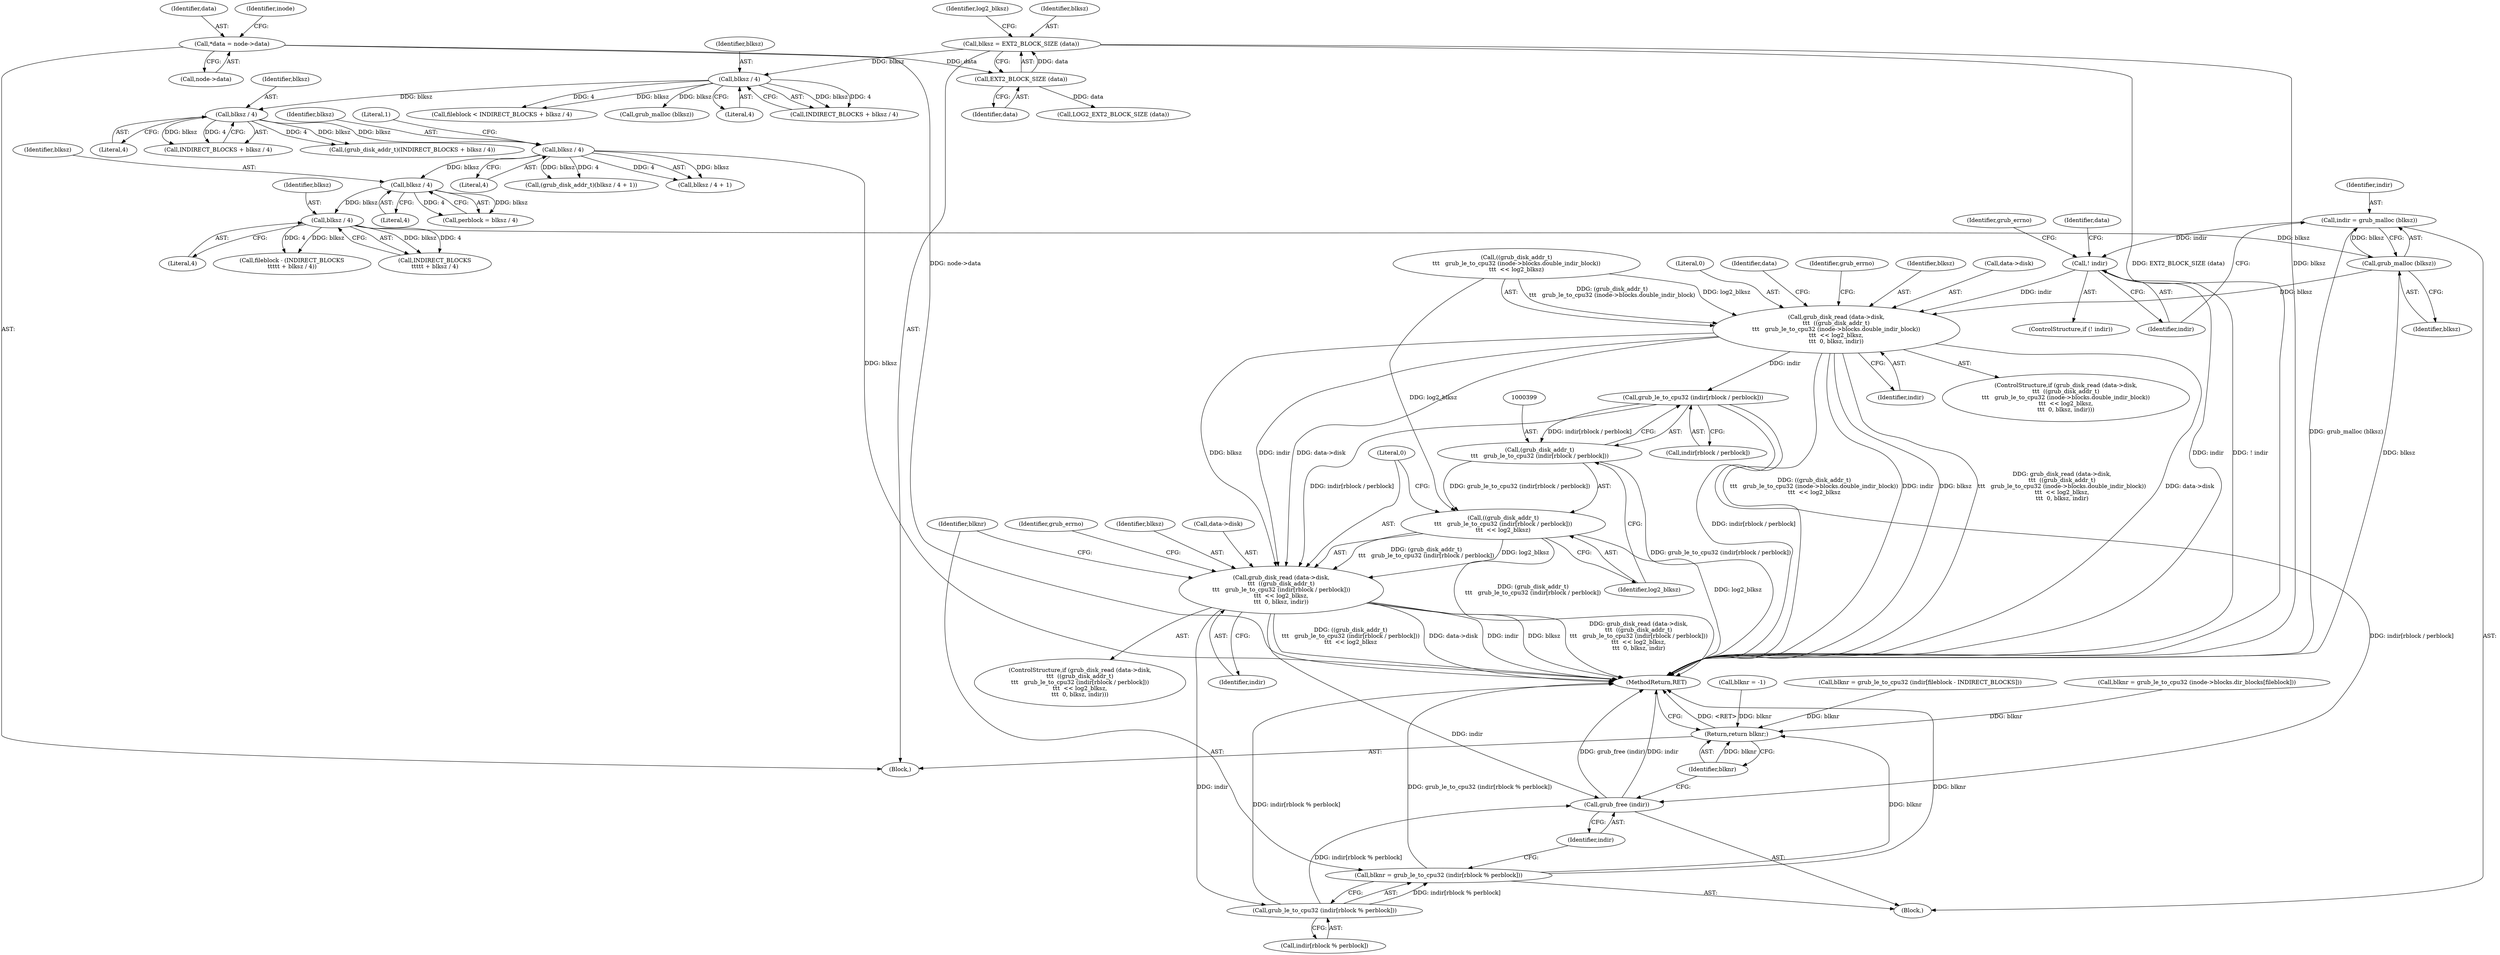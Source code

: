 digraph "0_radare2_796dd28aaa6b9fa76d99c42c4d5ff8b257cc2191_1@API" {
"1000363" [label="(Call,indir = grub_malloc (blksz))"];
"1000365" [label="(Call,grub_malloc (blksz))"];
"1000359" [label="(Call,blksz / 4)"];
"1000349" [label="(Call,blksz / 4)"];
"1000341" [label="(Call,blksz / 4)"];
"1000335" [label="(Call,blksz / 4)"];
"1000282" [label="(Call,blksz / 4)"];
"1000127" [label="(Call,blksz = EXT2_BLOCK_SIZE (data))"];
"1000129" [label="(Call,EXT2_BLOCK_SIZE (data))"];
"1000109" [label="(Call,*data = node->data)"];
"1000368" [label="(Call,! indir)"];
"1000373" [label="(Call,grub_disk_read (data->disk,\n\t\t\t  ((grub_disk_addr_t)\n\t\t\t   grub_le_to_cpu32 (inode->blocks.double_indir_block))\n\t\t\t  << log2_blksz,\n\t\t\t  0, blksz, indir))"];
"1000393" [label="(Call,grub_disk_read (data->disk,\n\t\t\t  ((grub_disk_addr_t)\n\t\t\t   grub_le_to_cpu32 (indir[rblock / perblock]))\n\t\t\t  << log2_blksz,\n\t\t\t  0, blksz, indir))"];
"1000414" [label="(Call,grub_le_to_cpu32 (indir[rblock % perblock]))"];
"1000412" [label="(Call,blknr = grub_le_to_cpu32 (indir[rblock % perblock]))"];
"1000427" [label="(Return,return blknr;)"];
"1000420" [label="(Call,grub_free (indir))"];
"1000400" [label="(Call,grub_le_to_cpu32 (indir[rblock / perblock]))"];
"1000398" [label="(Call,(grub_disk_addr_t)\n\t\t\t   grub_le_to_cpu32 (indir[rblock / perblock]))"];
"1000397" [label="(Call,((grub_disk_addr_t)\n\t\t\t   grub_le_to_cpu32 (indir[rblock / perblock]))\n\t\t\t  << log2_blksz)"];
"1000363" [label="(Call,indir = grub_malloc (blksz))"];
"1000282" [label="(Call,blksz / 4)"];
"1000133" [label="(Identifier,log2_blksz)"];
"1000393" [label="(Call,grub_disk_read (data->disk,\n\t\t\t  ((grub_disk_addr_t)\n\t\t\t   grub_le_to_cpu32 (indir[rblock / perblock]))\n\t\t\t  << log2_blksz,\n\t\t\t  0, blksz, indir))"];
"1000387" [label="(Literal,0)"];
"1000420" [label="(Call,grub_free (indir))"];
"1000110" [label="(Identifier,data)"];
"1000368" [label="(Call,! indir)"];
"1000344" [label="(Literal,1)"];
"1000341" [label="(Call,blksz / 4)"];
"1000129" [label="(Call,EXT2_BLOCK_SIZE (data))"];
"1000333" [label="(Call,INDIRECT_BLOCKS + blksz / 4)"];
"1000116" [label="(Identifier,inode)"];
"1000367" [label="(ControlStructure,if (! indir))"];
"1000109" [label="(Call,*data = node->data)"];
"1000397" [label="(Call,((grub_disk_addr_t)\n\t\t\t   grub_le_to_cpu32 (indir[rblock / perblock]))\n\t\t\t  << log2_blksz)"];
"1000128" [label="(Identifier,blksz)"];
"1000392" [label="(ControlStructure,if (grub_disk_read (data->disk,\n\t\t\t  ((grub_disk_addr_t)\n\t\t\t   grub_le_to_cpu32 (indir[rblock / perblock]))\n\t\t\t  << log2_blksz,\n\t\t\t  0, blksz, indir)))"];
"1000411" [label="(Identifier,grub_errno)"];
"1000415" [label="(Call,indir[rblock % perblock])"];
"1000342" [label="(Identifier,blksz)"];
"1000364" [label="(Identifier,indir)"];
"1000371" [label="(Identifier,grub_errno)"];
"1000408" [label="(Identifier,blksz)"];
"1000389" [label="(Identifier,indir)"];
"1000401" [label="(Call,indir[rblock / perblock])"];
"1000369" [label="(Identifier,indir)"];
"1000366" [label="(Identifier,blksz)"];
"1000278" [label="(Call,fileblock < INDIRECT_BLOCKS + blksz / 4)"];
"1000394" [label="(Call,data->disk)"];
"1000130" [label="(Identifier,data)"];
"1000127" [label="(Call,blksz = EXT2_BLOCK_SIZE (data))"];
"1000338" [label="(Call,(grub_disk_addr_t)(blksz / 4 + 1))"];
"1000412" [label="(Call,blknr = grub_le_to_cpu32 (indir[rblock % perblock]))"];
"1000340" [label="(Call,blksz / 4 + 1)"];
"1000283" [label="(Identifier,blksz)"];
"1000122" [label="(Call,blknr = -1)"];
"1000413" [label="(Identifier,blknr)"];
"1000409" [label="(Identifier,indir)"];
"1000355" [label="(Call,fileblock - (INDIRECT_BLOCKS\n\t\t\t\t\t + blksz / 4))"];
"1000365" [label="(Call,grub_malloc (blksz))"];
"1000427" [label="(Return,return blknr;)"];
"1000331" [label="(Call,(grub_disk_addr_t)(INDIRECT_BLOCKS + blksz / 4))"];
"1000351" [label="(Literal,4)"];
"1000289" [label="(Call,grub_malloc (blksz))"];
"1000357" [label="(Call,INDIRECT_BLOCKS\n\t\t\t\t\t + blksz / 4)"];
"1000316" [label="(Call,blknr = grub_le_to_cpu32 (indir[fileblock - INDIRECT_BLOCKS]))"];
"1000347" [label="(Call,perblock = blksz / 4)"];
"1000406" [label="(Identifier,log2_blksz)"];
"1000372" [label="(ControlStructure,if (grub_disk_read (data->disk,\n\t\t\t  ((grub_disk_addr_t)\n\t\t\t   grub_le_to_cpu32 (inode->blocks.double_indir_block))\n\t\t\t  << log2_blksz,\n\t\t\t  0, blksz, indir)))"];
"1000266" [label="(Call,blknr = grub_le_to_cpu32 (inode->blocks.dir_blocks[fileblock]))"];
"1000414" [label="(Call,grub_le_to_cpu32 (indir[rblock % perblock]))"];
"1000335" [label="(Call,blksz / 4)"];
"1000421" [label="(Identifier,indir)"];
"1000407" [label="(Literal,0)"];
"1000350" [label="(Identifier,blksz)"];
"1000280" [label="(Call,INDIRECT_BLOCKS + blksz / 4)"];
"1000398" [label="(Call,(grub_disk_addr_t)\n\t\t\t   grub_le_to_cpu32 (indir[rblock / perblock]))"];
"1000336" [label="(Identifier,blksz)"];
"1000359" [label="(Call,blksz / 4)"];
"1000429" [label="(MethodReturn,RET)"];
"1000395" [label="(Identifier,data)"];
"1000391" [label="(Identifier,grub_errno)"];
"1000107" [label="(Block,)"];
"1000345" [label="(Block,)"];
"1000111" [label="(Call,node->data)"];
"1000349" [label="(Call,blksz / 4)"];
"1000377" [label="(Call,((grub_disk_addr_t)\n\t\t\t   grub_le_to_cpu32 (inode->blocks.double_indir_block))\n\t\t\t  << log2_blksz)"];
"1000375" [label="(Identifier,data)"];
"1000388" [label="(Identifier,blksz)"];
"1000337" [label="(Literal,4)"];
"1000374" [label="(Call,data->disk)"];
"1000134" [label="(Call,LOG2_EXT2_BLOCK_SIZE (data))"];
"1000373" [label="(Call,grub_disk_read (data->disk,\n\t\t\t  ((grub_disk_addr_t)\n\t\t\t   grub_le_to_cpu32 (inode->blocks.double_indir_block))\n\t\t\t  << log2_blksz,\n\t\t\t  0, blksz, indir))"];
"1000400" [label="(Call,grub_le_to_cpu32 (indir[rblock / perblock]))"];
"1000343" [label="(Literal,4)"];
"1000428" [label="(Identifier,blknr)"];
"1000360" [label="(Identifier,blksz)"];
"1000361" [label="(Literal,4)"];
"1000284" [label="(Literal,4)"];
"1000363" -> "1000345"  [label="AST: "];
"1000363" -> "1000365"  [label="CFG: "];
"1000364" -> "1000363"  [label="AST: "];
"1000365" -> "1000363"  [label="AST: "];
"1000369" -> "1000363"  [label="CFG: "];
"1000363" -> "1000429"  [label="DDG: grub_malloc (blksz)"];
"1000365" -> "1000363"  [label="DDG: blksz"];
"1000363" -> "1000368"  [label="DDG: indir"];
"1000365" -> "1000366"  [label="CFG: "];
"1000366" -> "1000365"  [label="AST: "];
"1000365" -> "1000429"  [label="DDG: blksz"];
"1000359" -> "1000365"  [label="DDG: blksz"];
"1000365" -> "1000373"  [label="DDG: blksz"];
"1000359" -> "1000357"  [label="AST: "];
"1000359" -> "1000361"  [label="CFG: "];
"1000360" -> "1000359"  [label="AST: "];
"1000361" -> "1000359"  [label="AST: "];
"1000357" -> "1000359"  [label="CFG: "];
"1000359" -> "1000355"  [label="DDG: blksz"];
"1000359" -> "1000355"  [label="DDG: 4"];
"1000359" -> "1000357"  [label="DDG: blksz"];
"1000359" -> "1000357"  [label="DDG: 4"];
"1000349" -> "1000359"  [label="DDG: blksz"];
"1000349" -> "1000347"  [label="AST: "];
"1000349" -> "1000351"  [label="CFG: "];
"1000350" -> "1000349"  [label="AST: "];
"1000351" -> "1000349"  [label="AST: "];
"1000347" -> "1000349"  [label="CFG: "];
"1000349" -> "1000347"  [label="DDG: blksz"];
"1000349" -> "1000347"  [label="DDG: 4"];
"1000341" -> "1000349"  [label="DDG: blksz"];
"1000341" -> "1000340"  [label="AST: "];
"1000341" -> "1000343"  [label="CFG: "];
"1000342" -> "1000341"  [label="AST: "];
"1000343" -> "1000341"  [label="AST: "];
"1000344" -> "1000341"  [label="CFG: "];
"1000341" -> "1000429"  [label="DDG: blksz"];
"1000341" -> "1000338"  [label="DDG: blksz"];
"1000341" -> "1000338"  [label="DDG: 4"];
"1000341" -> "1000340"  [label="DDG: blksz"];
"1000341" -> "1000340"  [label="DDG: 4"];
"1000335" -> "1000341"  [label="DDG: blksz"];
"1000335" -> "1000333"  [label="AST: "];
"1000335" -> "1000337"  [label="CFG: "];
"1000336" -> "1000335"  [label="AST: "];
"1000337" -> "1000335"  [label="AST: "];
"1000333" -> "1000335"  [label="CFG: "];
"1000335" -> "1000331"  [label="DDG: blksz"];
"1000335" -> "1000331"  [label="DDG: 4"];
"1000335" -> "1000333"  [label="DDG: blksz"];
"1000335" -> "1000333"  [label="DDG: 4"];
"1000282" -> "1000335"  [label="DDG: blksz"];
"1000282" -> "1000280"  [label="AST: "];
"1000282" -> "1000284"  [label="CFG: "];
"1000283" -> "1000282"  [label="AST: "];
"1000284" -> "1000282"  [label="AST: "];
"1000280" -> "1000282"  [label="CFG: "];
"1000282" -> "1000278"  [label="DDG: blksz"];
"1000282" -> "1000278"  [label="DDG: 4"];
"1000282" -> "1000280"  [label="DDG: blksz"];
"1000282" -> "1000280"  [label="DDG: 4"];
"1000127" -> "1000282"  [label="DDG: blksz"];
"1000282" -> "1000289"  [label="DDG: blksz"];
"1000127" -> "1000107"  [label="AST: "];
"1000127" -> "1000129"  [label="CFG: "];
"1000128" -> "1000127"  [label="AST: "];
"1000129" -> "1000127"  [label="AST: "];
"1000133" -> "1000127"  [label="CFG: "];
"1000127" -> "1000429"  [label="DDG: EXT2_BLOCK_SIZE (data)"];
"1000127" -> "1000429"  [label="DDG: blksz"];
"1000129" -> "1000127"  [label="DDG: data"];
"1000129" -> "1000130"  [label="CFG: "];
"1000130" -> "1000129"  [label="AST: "];
"1000109" -> "1000129"  [label="DDG: data"];
"1000129" -> "1000134"  [label="DDG: data"];
"1000109" -> "1000107"  [label="AST: "];
"1000109" -> "1000111"  [label="CFG: "];
"1000110" -> "1000109"  [label="AST: "];
"1000111" -> "1000109"  [label="AST: "];
"1000116" -> "1000109"  [label="CFG: "];
"1000109" -> "1000429"  [label="DDG: node->data"];
"1000368" -> "1000367"  [label="AST: "];
"1000368" -> "1000369"  [label="CFG: "];
"1000369" -> "1000368"  [label="AST: "];
"1000371" -> "1000368"  [label="CFG: "];
"1000375" -> "1000368"  [label="CFG: "];
"1000368" -> "1000429"  [label="DDG: indir"];
"1000368" -> "1000429"  [label="DDG: ! indir"];
"1000368" -> "1000373"  [label="DDG: indir"];
"1000373" -> "1000372"  [label="AST: "];
"1000373" -> "1000389"  [label="CFG: "];
"1000374" -> "1000373"  [label="AST: "];
"1000377" -> "1000373"  [label="AST: "];
"1000387" -> "1000373"  [label="AST: "];
"1000388" -> "1000373"  [label="AST: "];
"1000389" -> "1000373"  [label="AST: "];
"1000391" -> "1000373"  [label="CFG: "];
"1000395" -> "1000373"  [label="CFG: "];
"1000373" -> "1000429"  [label="DDG: ((grub_disk_addr_t)\n\t\t\t   grub_le_to_cpu32 (inode->blocks.double_indir_block))\n\t\t\t  << log2_blksz"];
"1000373" -> "1000429"  [label="DDG: indir"];
"1000373" -> "1000429"  [label="DDG: blksz"];
"1000373" -> "1000429"  [label="DDG: grub_disk_read (data->disk,\n\t\t\t  ((grub_disk_addr_t)\n\t\t\t   grub_le_to_cpu32 (inode->blocks.double_indir_block))\n\t\t\t  << log2_blksz,\n\t\t\t  0, blksz, indir)"];
"1000373" -> "1000429"  [label="DDG: data->disk"];
"1000377" -> "1000373"  [label="DDG: (grub_disk_addr_t)\n\t\t\t   grub_le_to_cpu32 (inode->blocks.double_indir_block)"];
"1000377" -> "1000373"  [label="DDG: log2_blksz"];
"1000373" -> "1000393"  [label="DDG: data->disk"];
"1000373" -> "1000393"  [label="DDG: blksz"];
"1000373" -> "1000393"  [label="DDG: indir"];
"1000373" -> "1000400"  [label="DDG: indir"];
"1000393" -> "1000392"  [label="AST: "];
"1000393" -> "1000409"  [label="CFG: "];
"1000394" -> "1000393"  [label="AST: "];
"1000397" -> "1000393"  [label="AST: "];
"1000407" -> "1000393"  [label="AST: "];
"1000408" -> "1000393"  [label="AST: "];
"1000409" -> "1000393"  [label="AST: "];
"1000411" -> "1000393"  [label="CFG: "];
"1000413" -> "1000393"  [label="CFG: "];
"1000393" -> "1000429"  [label="DDG: ((grub_disk_addr_t)\n\t\t\t   grub_le_to_cpu32 (indir[rblock / perblock]))\n\t\t\t  << log2_blksz"];
"1000393" -> "1000429"  [label="DDG: data->disk"];
"1000393" -> "1000429"  [label="DDG: indir"];
"1000393" -> "1000429"  [label="DDG: blksz"];
"1000393" -> "1000429"  [label="DDG: grub_disk_read (data->disk,\n\t\t\t  ((grub_disk_addr_t)\n\t\t\t   grub_le_to_cpu32 (indir[rblock / perblock]))\n\t\t\t  << log2_blksz,\n\t\t\t  0, blksz, indir)"];
"1000397" -> "1000393"  [label="DDG: (grub_disk_addr_t)\n\t\t\t   grub_le_to_cpu32 (indir[rblock / perblock])"];
"1000397" -> "1000393"  [label="DDG: log2_blksz"];
"1000400" -> "1000393"  [label="DDG: indir[rblock / perblock]"];
"1000393" -> "1000414"  [label="DDG: indir"];
"1000393" -> "1000420"  [label="DDG: indir"];
"1000414" -> "1000412"  [label="AST: "];
"1000414" -> "1000415"  [label="CFG: "];
"1000415" -> "1000414"  [label="AST: "];
"1000412" -> "1000414"  [label="CFG: "];
"1000414" -> "1000429"  [label="DDG: indir[rblock % perblock]"];
"1000414" -> "1000412"  [label="DDG: indir[rblock % perblock]"];
"1000414" -> "1000420"  [label="DDG: indir[rblock % perblock]"];
"1000412" -> "1000345"  [label="AST: "];
"1000413" -> "1000412"  [label="AST: "];
"1000421" -> "1000412"  [label="CFG: "];
"1000412" -> "1000429"  [label="DDG: grub_le_to_cpu32 (indir[rblock % perblock])"];
"1000412" -> "1000429"  [label="DDG: blknr"];
"1000412" -> "1000427"  [label="DDG: blknr"];
"1000427" -> "1000107"  [label="AST: "];
"1000427" -> "1000428"  [label="CFG: "];
"1000428" -> "1000427"  [label="AST: "];
"1000429" -> "1000427"  [label="CFG: "];
"1000427" -> "1000429"  [label="DDG: <RET>"];
"1000428" -> "1000427"  [label="DDG: blknr"];
"1000122" -> "1000427"  [label="DDG: blknr"];
"1000266" -> "1000427"  [label="DDG: blknr"];
"1000316" -> "1000427"  [label="DDG: blknr"];
"1000420" -> "1000345"  [label="AST: "];
"1000420" -> "1000421"  [label="CFG: "];
"1000421" -> "1000420"  [label="AST: "];
"1000428" -> "1000420"  [label="CFG: "];
"1000420" -> "1000429"  [label="DDG: grub_free (indir)"];
"1000420" -> "1000429"  [label="DDG: indir"];
"1000400" -> "1000420"  [label="DDG: indir[rblock / perblock]"];
"1000400" -> "1000398"  [label="AST: "];
"1000400" -> "1000401"  [label="CFG: "];
"1000401" -> "1000400"  [label="AST: "];
"1000398" -> "1000400"  [label="CFG: "];
"1000400" -> "1000429"  [label="DDG: indir[rblock / perblock]"];
"1000400" -> "1000398"  [label="DDG: indir[rblock / perblock]"];
"1000398" -> "1000397"  [label="AST: "];
"1000399" -> "1000398"  [label="AST: "];
"1000406" -> "1000398"  [label="CFG: "];
"1000398" -> "1000429"  [label="DDG: grub_le_to_cpu32 (indir[rblock / perblock])"];
"1000398" -> "1000397"  [label="DDG: grub_le_to_cpu32 (indir[rblock / perblock])"];
"1000397" -> "1000406"  [label="CFG: "];
"1000406" -> "1000397"  [label="AST: "];
"1000407" -> "1000397"  [label="CFG: "];
"1000397" -> "1000429"  [label="DDG: (grub_disk_addr_t)\n\t\t\t   grub_le_to_cpu32 (indir[rblock / perblock])"];
"1000397" -> "1000429"  [label="DDG: log2_blksz"];
"1000377" -> "1000397"  [label="DDG: log2_blksz"];
}
